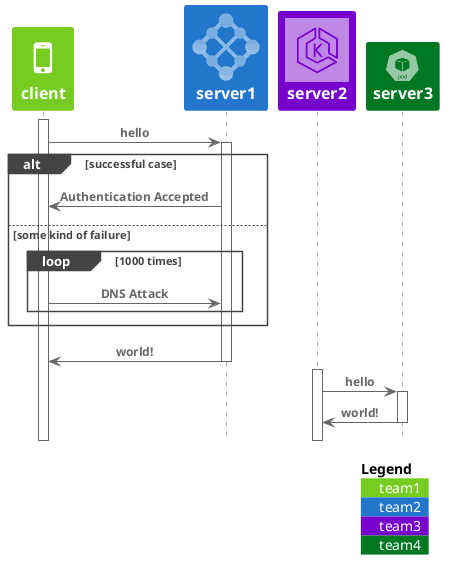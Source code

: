 @startuml

' !include <C4/C4_Container>
' !include <C4/C4_Context>
' !include <C4/C4_Component>
' !include <C4/C4_Deployment>
!include <C4/C4_Sequence>
!include <azure/AzureCommon>
' !include <azure/AzureC4Integration>
!include <azure/Compute/AzureMeshApplication>

' !include <awslib14/AWSC4Integration>
!include <awslib14/AWSCommon>
!include <awslib14/Containers/ElasticKubernetesService>

!include <k8s/Common>
' !include <k8s/Context>
' !include <k8s/Simplified>
!include <k8s/OSS/all>

' !include <tupadr3/common>
!include <tupadr3/font-awesome/mobile_phone>
!include <tupadr3/font-awesome/server>



' AddPersonTag(tagStereo, ?bgColor, ?fontColor, ?borderColor, ?shadowing, ?shape, ?sprite, ?legendText, ?legendSprite, ?type, ?borderStyle, ?borderThickness)
' AddExternalPersonTag(tagStereo, ?bgColor, ?fontColor, ?borderColor, ?shadowing, ?shape, ?sprite, ?legendText, ?legendSprite, ?type, ?borderStyle, ?borderThickness)
' AddSystemTag(tagStereo, ?bgColor, ?fontColor, ?borderColor, ?shadowing, ?shape, ?sprite, ?legendText, ?legendSprite, ?type, ?borderStyle, ?borderThickness)
' AddExternalSystemTag(tagStereo, ?bgColor, ?fontColor, ?borderColor, ?shadowing, ?shape, ?sprite, ?legendText, ?legendSprite, ?type, ?borderStyle, ?borderThickness)
' AddComponentTag(tagStereo, ?bgColor, ?fontColor, ?borderColor, ?shadowing, ?shape, ?sprite, ?techn, ?legendText, ?legendSprite, ?borderStyle, ?borderThickness)
' AddExternalComponentTag(tagStereo, ?bgColor, ?fontColor, ?borderColor, ?shadowing, ?shape, ?sprite, ?techn, ?legendText, ?legendSprite, ?borderStyle, ?borderThickness)
' AddContainerTag(tagStereo, ?bgColor, ?fontColor, ?borderColor, ?shadowing, ?shape, ?sprite, ?techn, ?legendText, ?legendSprite, ?borderStyle, ?borderThickness)
' AddExternalContainerTag(tagStereo, ?bgColor, ?fontColor, ?borderColor, ?shadowing, ?shape, ?techn, ?sprite, ?legendText, ?legendSprite, ?borderStyle, ?borderThickness)
' AddNodeTag(tagStereo, ?bgColor, ?fontColor, ?borderColor, ?shadowing, ?shape, ?sprite, ?techn, ?legendText, ?legendSprite, ?borderStyle, ?borderThickness) (node specific: $type reuses $techn definition of $tags)

!$Client_Color = "77CC22FF"
!$Server_Color_1 = "2277CCFF"
!$Server_Color_2 = "7700CCFF"
!$Server_Color_3 = "007722FF"


AddSystemTag("client", $bgColor=$Client_Color, $legendText="team1", $borderColor=$Client_Color, $borderThickness="0")
AddSystemTag("server1", $bgColor=$Server_Color_1, $legendText="team2", $borderColor=$Server_Color_1, $borderThickness="0")
AddSystemTag("server2", $bgColor=$Server_Color_2, $legendText="team3", $borderColor=$Server_Color_2, $borderThickness="0")
AddSystemTag("server3", $bgColor=$Server_Color_3, $legendText="team4", $borderColor=$Server_Color_3, $borderThickness="0")

System(client, "client", $sprite="mobile_phone", $tags="client")
System(server1, "server1", $sprite="AzureMeshApplication", $tags="server1")
System(server2, "server2", $sprite="ElasticKubernetesService", $tags="server2")
System(server3, "server3", $sprite="KubernetesPod,scale=0.5", $tags="server3")

activate client
Rel(client, server1, "hello")
activate server1

alt successful case
    Rel(server1, client, "Authentication Accepted")
else some kind of failure
    loop 1000 times
        Rel(client, server1, "DNS Attack")
    end
end

Rel(server1, client, "world!")
deactivate server1

activate server2
Rel(server2, server3, "hello")
activate server3
Rel(server3, server2, "world!")
deactivate server3

SHOW_LEGEND()
@enduml